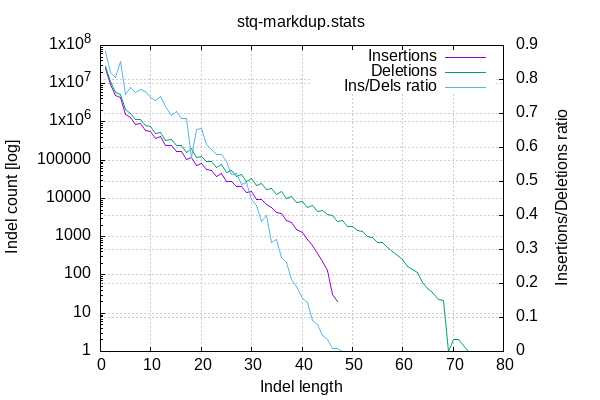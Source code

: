 
        set terminal png size 600,400 truecolor
        set output "bamstat-plots/indel-dist.png"
        set grid xtics ytics y2tics back lc rgb "#cccccc"
        set style line 1 linetype 1  linecolor rgb "red"
        set style line 2 linetype 2  linecolor rgb "black"
        set style line 3 linetype 3  linecolor rgb "green"
        set style increment user
        set ylabel "Indel count [log]"
        set xlabel "Indel length"
        set y2label "Insertions/Deletions ratio"
        set log y
        set y2tics nomirror
        set ytics nomirror
        set title "stq-markdup.stats" noenhanced
        plot '-' w l ti 'Insertions', '-' w l ti 'Deletions', '-' axes x1y2 w l ti "Ins/Dels ratio"
    1	24430405
2	9454686
3	4806800
4	4385375
5	1570558
6	1333266
7	866765
8	891494
9	605492
10	559497
11	369065
12	405394
13	238228
14	236641
15	168264
16	170041
17	107083
18	114836
19	74912
20	83495
21	55853
22	55097
23	36824
24	44028
25	27277
26	28195
27	19987
28	20914
29	13991
30	14878
31	9269
32	9590
33	6879
34	5957
35	4208
36	4108
37	2684
38	2342
39	1515
40	1331
41	853
42	603
43	373
44	225
45	128
46	31
47	20
48	0
49	0
50	0
51	0
52	0
53	0
54	0
55	0
56	0
57	0
58	0
59	0
60	0
61	0
62	0
63	0
64	0
65	0
66	0
67	0
68	0
69	0
70	0
71	0
73	0
end
1	27689915
2	11509009
3	5969678
4	5133351
5	2077748
6	1716474
7	1139082
8	1156725
9	792704
10	750076
11	499166
12	539630
13	330910
14	340268
15	238424
16	247611
17	156167
18	201291
19	114542
20	127419
21	91561
22	92894
23	63466
24	76124
25	48901
26	54136
27	38083
28	42464
29	28070
30	33265
31	21628
32	24987
33	17219
34	18533
35	12754
36	14924
37	10229
38	11123
39	7867
40	8508
41	5976
42	6620
43	4631
44	4802
45	3716
46	3502
47	2469
48	2639
49	1845
50	1846
51	1429
52	1359
53	1015
54	937
55	689
56	714
57	519
58	411
59	320
60	258
61	165
62	139
63	113
64	65
65	45
66	34
67	23
68	22
69	1
70	2
71	2
73	1
end
1	0.882285
2	0.821503
3	0.805203
4	0.854291
5	0.755894
6	0.776747
7	0.760933
8	0.770705
9	0.763831
10	0.745920
11	0.739363
12	0.751244
13	0.719918
14	0.695455
15	0.705734
16	0.686726
17	0.685695
18	0.570497
19	0.654013
20	0.655279
21	0.610009
22	0.593117
23	0.580216
24	0.578372
25	0.557800
26	0.520818
27	0.524827
28	0.492511
29	0.498432
30	0.447257
31	0.428565
32	0.383800
33	0.399501
34	0.321427
35	0.329936
36	0.275261
37	0.262391
38	0.210555
39	0.192577
40	0.156441
41	0.142738
42	0.091088
43	0.080544
44	0.046855
45	0.034446
46	0.008852
47	0.008100
48	0.000000
49	0.000000
50	0.000000
51	0.000000
52	0.000000
53	0.000000
54	0.000000
55	0.000000
56	0.000000
57	0.000000
58	0.000000
59	0.000000
60	0.000000
61	0.000000
62	0.000000
63	0.000000
64	0.000000
65	0.000000
66	0.000000
67	0.000000
68	0.000000
69	0.000000
70	0.000000
71	0.000000
73	0.000000
end
